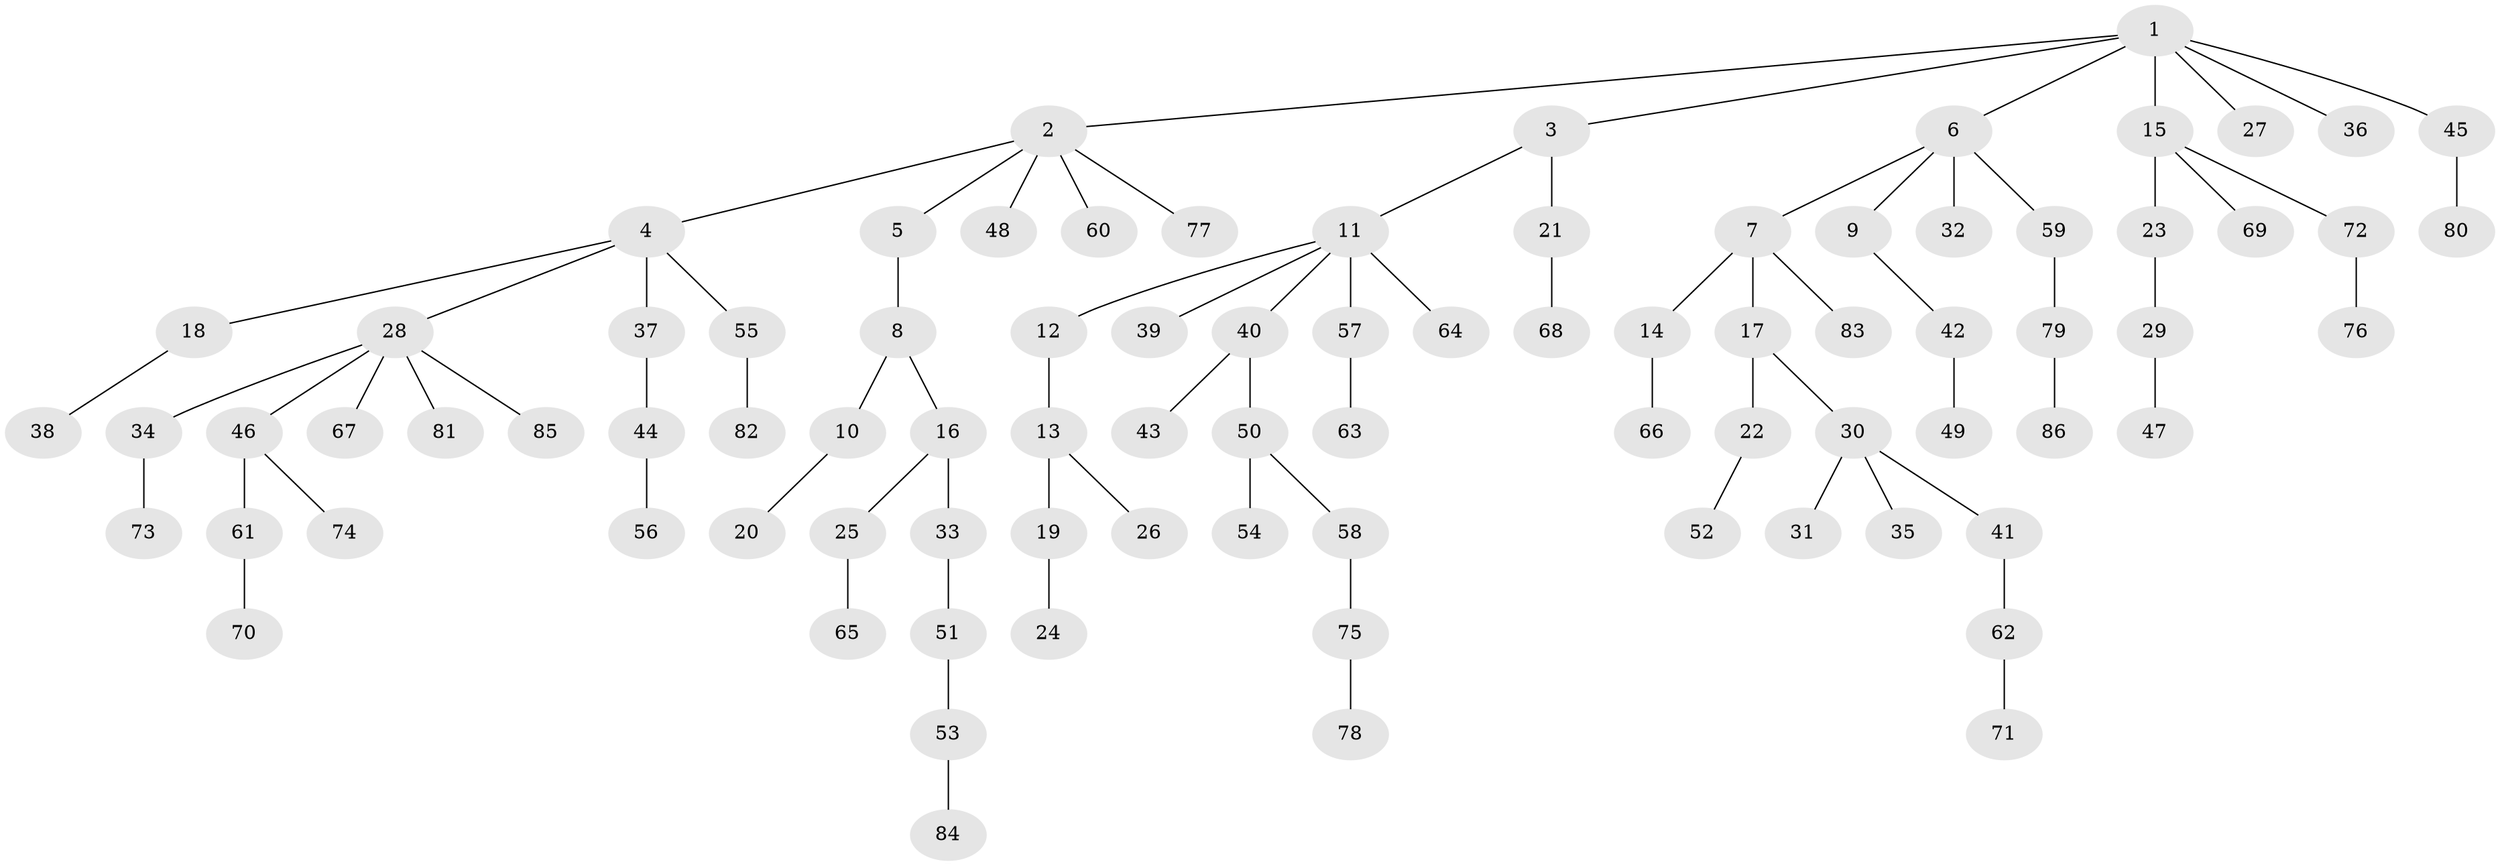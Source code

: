 // Generated by graph-tools (version 1.1) at 2025/11/02/27/25 16:11:26]
// undirected, 86 vertices, 85 edges
graph export_dot {
graph [start="1"]
  node [color=gray90,style=filled];
  1;
  2;
  3;
  4;
  5;
  6;
  7;
  8;
  9;
  10;
  11;
  12;
  13;
  14;
  15;
  16;
  17;
  18;
  19;
  20;
  21;
  22;
  23;
  24;
  25;
  26;
  27;
  28;
  29;
  30;
  31;
  32;
  33;
  34;
  35;
  36;
  37;
  38;
  39;
  40;
  41;
  42;
  43;
  44;
  45;
  46;
  47;
  48;
  49;
  50;
  51;
  52;
  53;
  54;
  55;
  56;
  57;
  58;
  59;
  60;
  61;
  62;
  63;
  64;
  65;
  66;
  67;
  68;
  69;
  70;
  71;
  72;
  73;
  74;
  75;
  76;
  77;
  78;
  79;
  80;
  81;
  82;
  83;
  84;
  85;
  86;
  1 -- 2;
  1 -- 3;
  1 -- 6;
  1 -- 15;
  1 -- 27;
  1 -- 36;
  1 -- 45;
  2 -- 4;
  2 -- 5;
  2 -- 48;
  2 -- 60;
  2 -- 77;
  3 -- 11;
  3 -- 21;
  4 -- 18;
  4 -- 28;
  4 -- 37;
  4 -- 55;
  5 -- 8;
  6 -- 7;
  6 -- 9;
  6 -- 32;
  6 -- 59;
  7 -- 14;
  7 -- 17;
  7 -- 83;
  8 -- 10;
  8 -- 16;
  9 -- 42;
  10 -- 20;
  11 -- 12;
  11 -- 39;
  11 -- 40;
  11 -- 57;
  11 -- 64;
  12 -- 13;
  13 -- 19;
  13 -- 26;
  14 -- 66;
  15 -- 23;
  15 -- 69;
  15 -- 72;
  16 -- 25;
  16 -- 33;
  17 -- 22;
  17 -- 30;
  18 -- 38;
  19 -- 24;
  21 -- 68;
  22 -- 52;
  23 -- 29;
  25 -- 65;
  28 -- 34;
  28 -- 46;
  28 -- 67;
  28 -- 81;
  28 -- 85;
  29 -- 47;
  30 -- 31;
  30 -- 35;
  30 -- 41;
  33 -- 51;
  34 -- 73;
  37 -- 44;
  40 -- 43;
  40 -- 50;
  41 -- 62;
  42 -- 49;
  44 -- 56;
  45 -- 80;
  46 -- 61;
  46 -- 74;
  50 -- 54;
  50 -- 58;
  51 -- 53;
  53 -- 84;
  55 -- 82;
  57 -- 63;
  58 -- 75;
  59 -- 79;
  61 -- 70;
  62 -- 71;
  72 -- 76;
  75 -- 78;
  79 -- 86;
}
